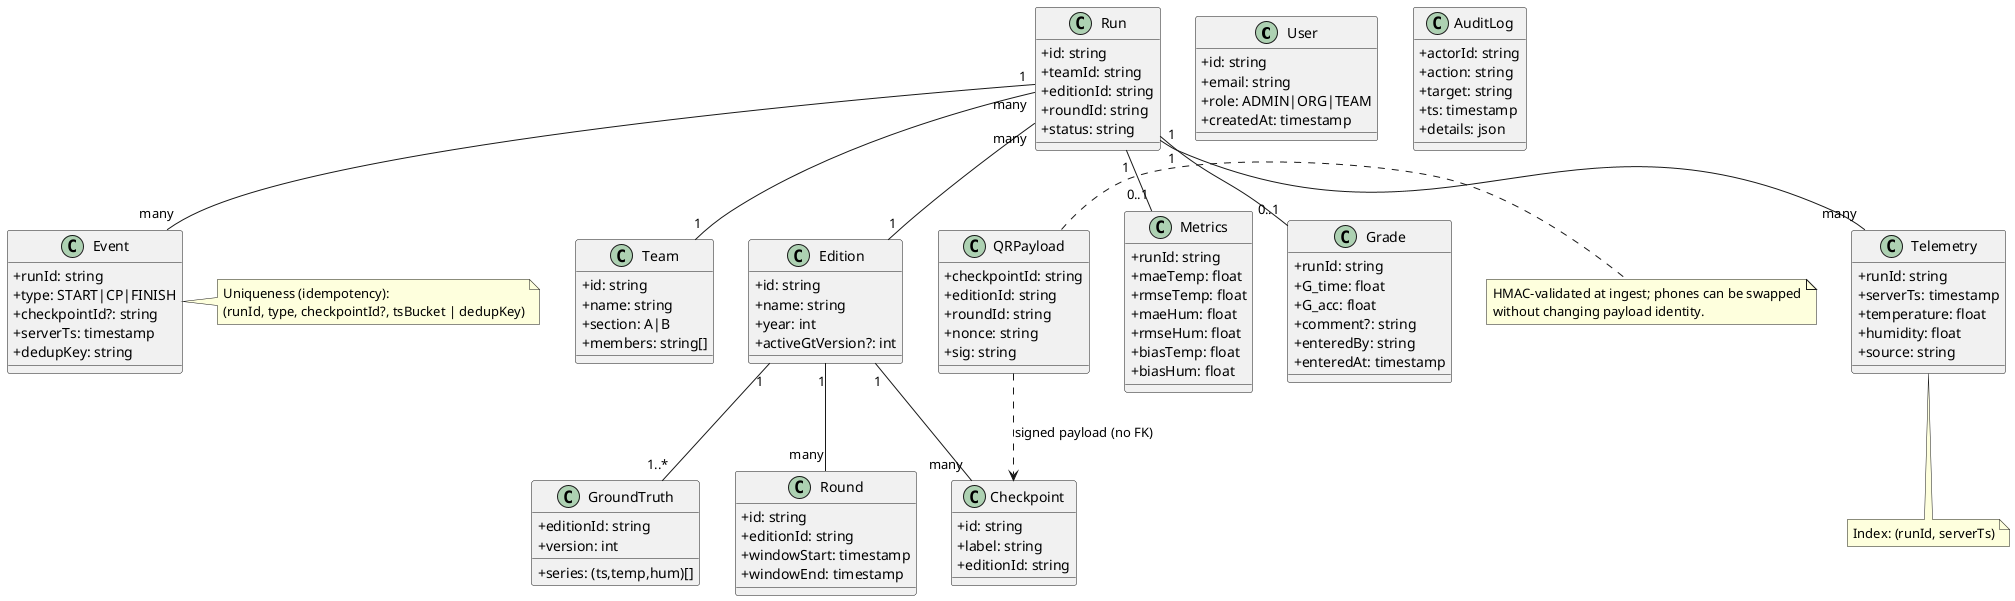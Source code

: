 @startuml data_model
skinparam shadowing false
skinparam defaultFontName Arial
skinparam classAttributeIconSize 0


' ========= Entities =========
class User {
  +id: string
  +email: string
  +role: ADMIN|ORG|TEAM
  +createdAt: timestamp
}

class Team {
  +id: string
  +name: string
  +section: A|B
  +members: string[]
}

class Edition {
  +id: string
  +name: string
  +year: int
  +activeGtVersion?: int
}

class Round {
  +id: string
  +editionId: string
  +windowStart: timestamp
  +windowEnd: timestamp
}

class Checkpoint {
  +id: string
  +label: string
  +editionId: string
}

class QRPayload {
  +checkpointId: string
  +editionId: string
  +roundId: string
  +nonce: string
  +sig: string
}

class Run {
  +id: string
  +teamId: string
  +editionId: string
  +roundId: string
  +status: string
}

class Event {
  +runId: string
  +type: START|CP|FINISH
  +checkpointId?: string
  +serverTs: timestamp
  +dedupKey: string
}

class Telemetry {
  +runId: string
  +serverTs: timestamp
  +temperature: float
  +humidity: float
  +source: string
}

class GroundTruth {
  +editionId: string
  +version: int
  +series: (ts,temp,hum)[]
}

class Metrics {
  +runId: string
  +maeTemp: float
  +rmseTemp: float
  +maeHum: float
  +rmseHum: float
  +biasTemp: float
  +biasHum: float
}

class Grade {
  +runId: string
  +G_time: float
  +G_acc: float
  +comment?: string
  +enteredBy: string
  +enteredAt: timestamp
}

class AuditLog {
  +actorId: string
  +action: string
  +target: string
  +ts: timestamp
  +details: json
}

' ========= Relationships =========
Edition "1" -- "many" Round
Edition "1" -- "many" Checkpoint
Edition "1" -- "1..*" GroundTruth

Run "1" -- "many" Event
Run "1" -- "many" Telemetry
Run "1" -- "0..1" Metrics
Run "1" -- "0..1" Grade

Run "many" -- "1" Team
Run "many" -- "1" Edition

QRPayload ..> Checkpoint : signed payload (no FK)

' ========= Notes / Constraints =========
note right of Event
  Uniqueness (idempotency):
  (runId, type, checkpointId?, tsBucket | dedupKey)
end note

note bottom of Telemetry
  Index: (runId, serverTs)
end note

note right of QRPayload
  HMAC-validated at ingest; phones can be swapped
  without changing payload identity.
end note
@enduml
